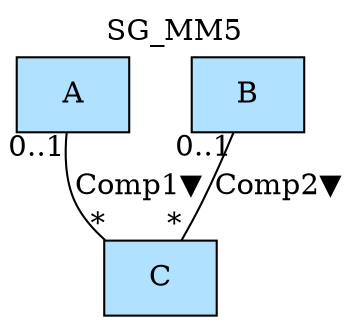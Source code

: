 digraph {graph[label=SG_MM5,labelloc=tl,labelfontsize=12];
"A"[shape=record,fillcolor=lightskyblue1,style = filled,label="A"];
"B"[shape=record,fillcolor=lightskyblue1,style = filled,label="B"];
"C"[shape=record,fillcolor=lightskyblue1,style = filled,label="C"];

"A"->"C"[label="Comp1▼",dir=none,taillabel="0..1",headlabel="*"];
"B"->"C"[label="Comp2▼",dir=none,taillabel="0..1",headlabel="*"];
}
